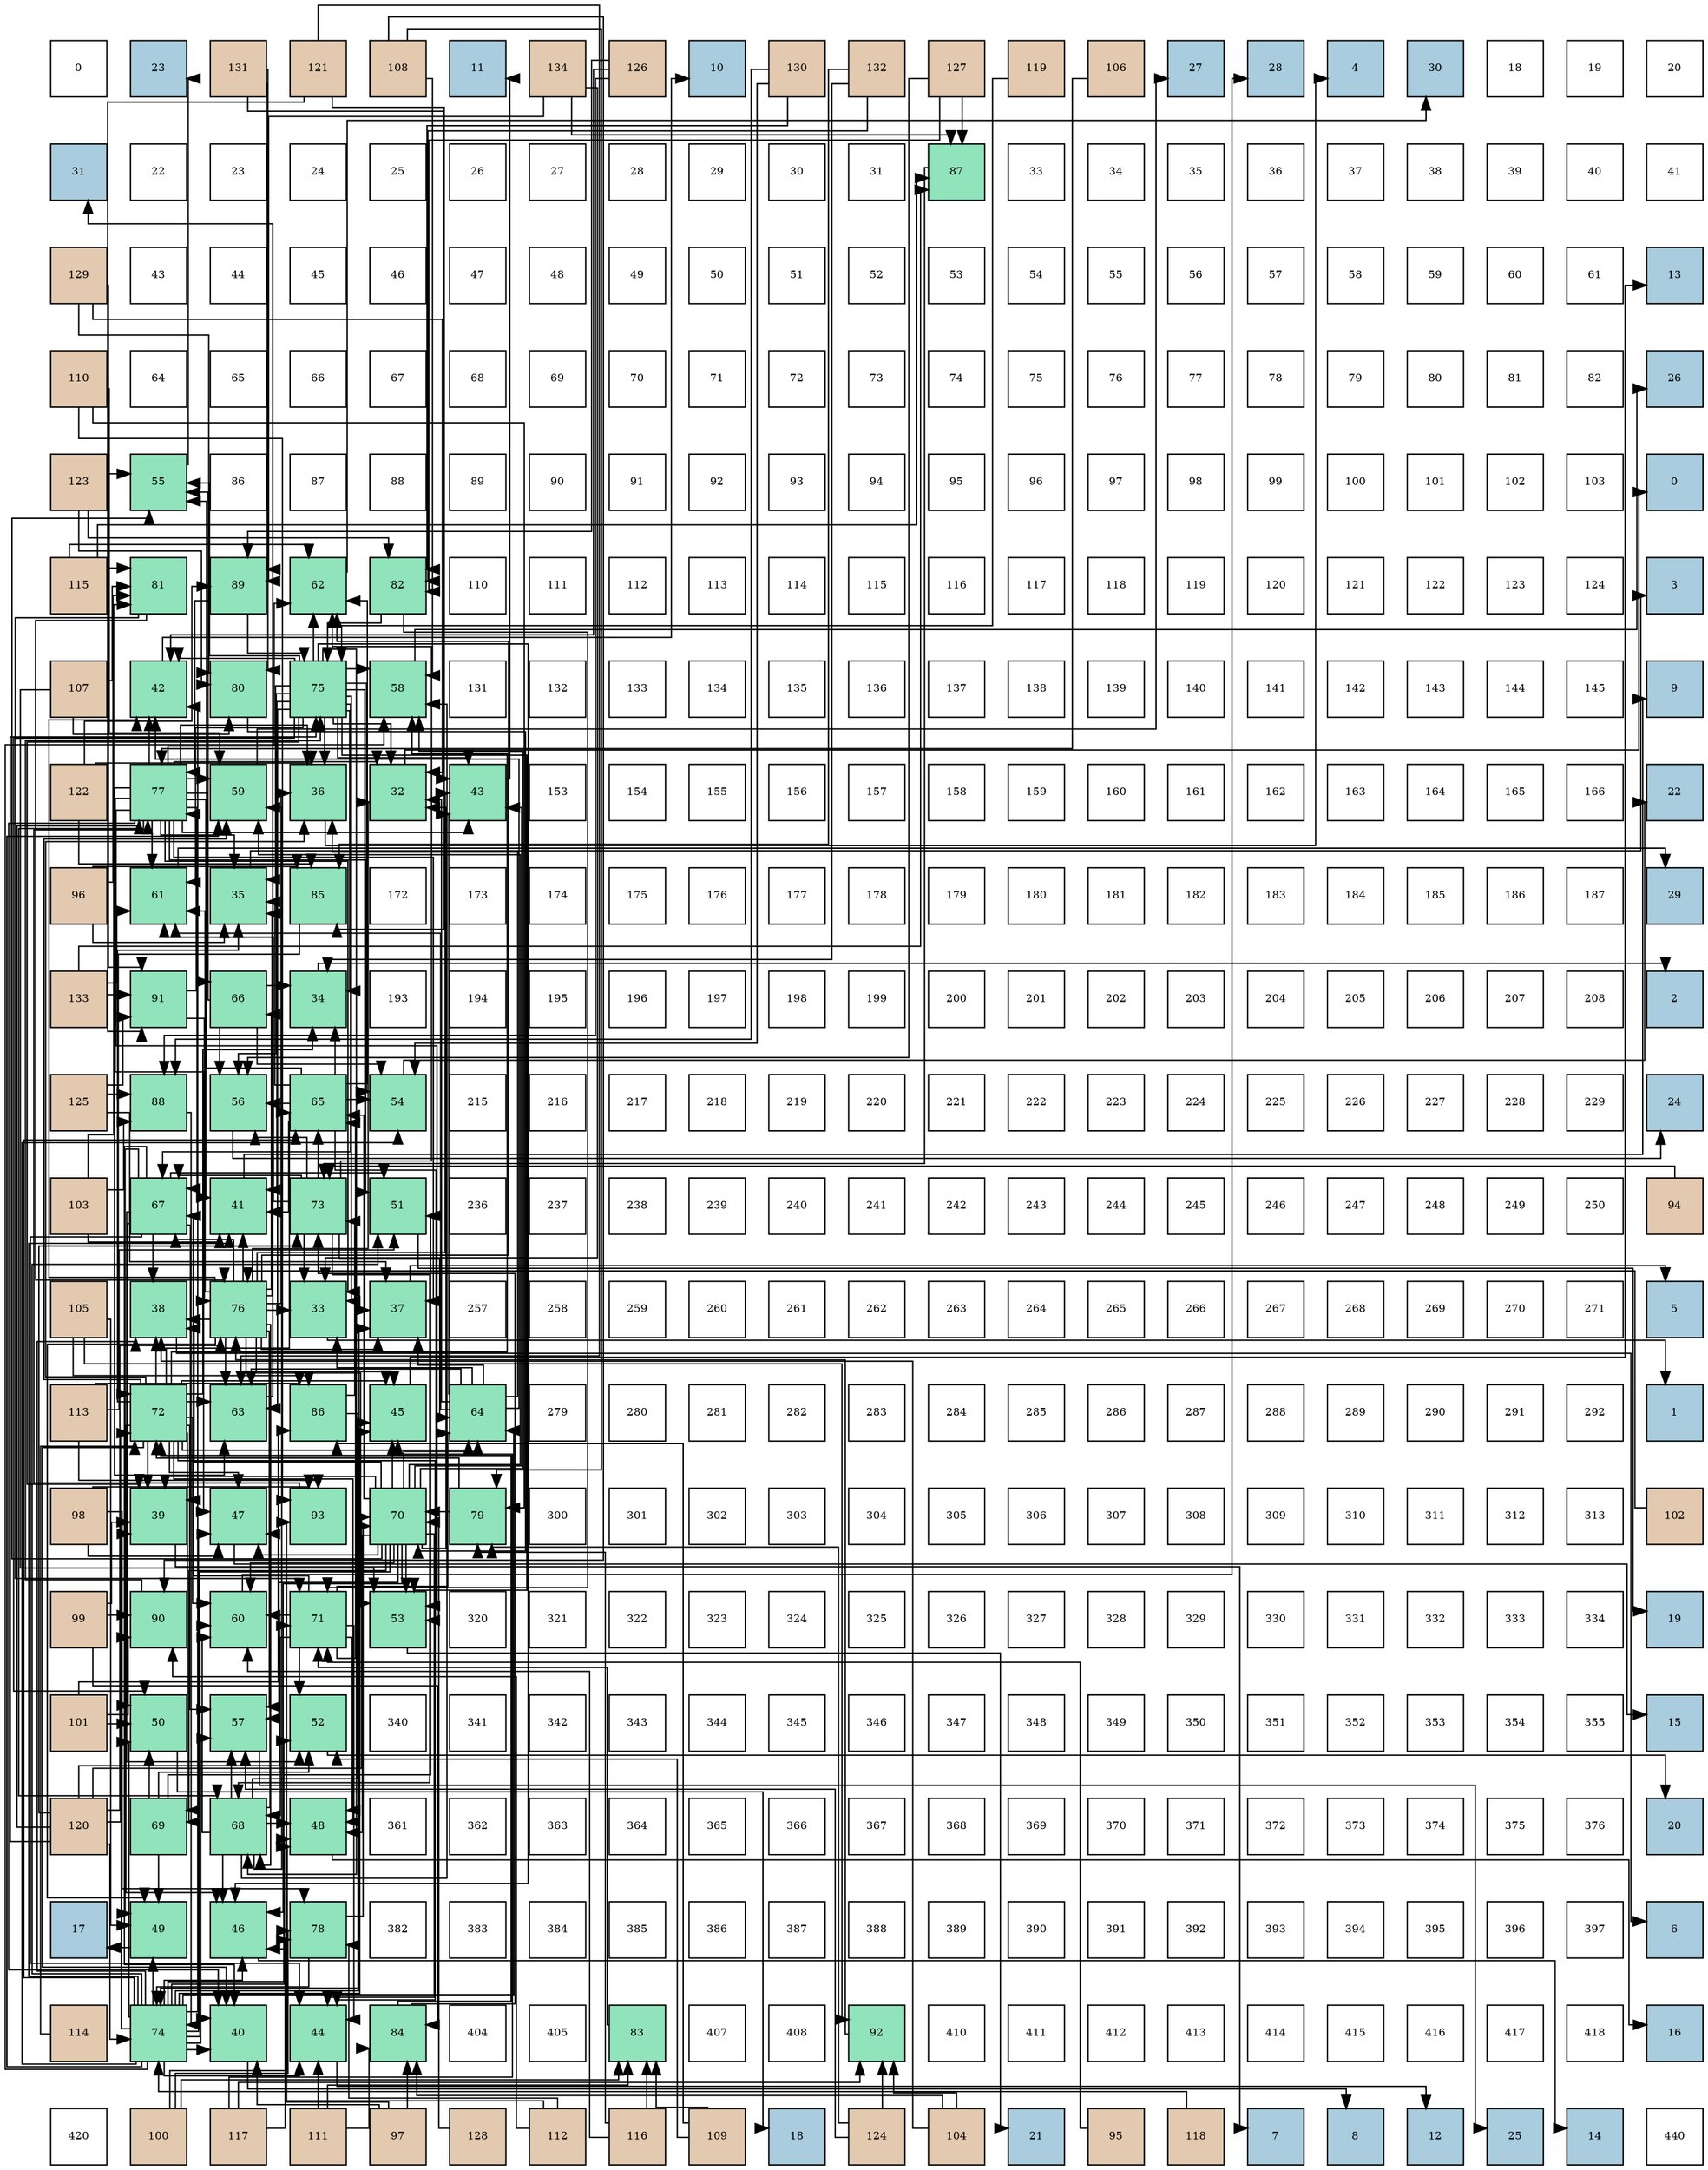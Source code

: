 digraph layout{
 rankdir=TB;
 splines=ortho;
 node [style=filled shape=square fixedsize=true width=0.6];
0[label="0", fontsize=8, fillcolor="#ffffff"];
1[label="23", fontsize=8, fillcolor="#a9ccde"];
2[label="131", fontsize=8, fillcolor="#e3c9af"];
3[label="121", fontsize=8, fillcolor="#e3c9af"];
4[label="108", fontsize=8, fillcolor="#e3c9af"];
5[label="11", fontsize=8, fillcolor="#a9ccde"];
6[label="134", fontsize=8, fillcolor="#e3c9af"];
7[label="126", fontsize=8, fillcolor="#e3c9af"];
8[label="10", fontsize=8, fillcolor="#a9ccde"];
9[label="130", fontsize=8, fillcolor="#e3c9af"];
10[label="132", fontsize=8, fillcolor="#e3c9af"];
11[label="127", fontsize=8, fillcolor="#e3c9af"];
12[label="119", fontsize=8, fillcolor="#e3c9af"];
13[label="106", fontsize=8, fillcolor="#e3c9af"];
14[label="27", fontsize=8, fillcolor="#a9ccde"];
15[label="28", fontsize=8, fillcolor="#a9ccde"];
16[label="4", fontsize=8, fillcolor="#a9ccde"];
17[label="30", fontsize=8, fillcolor="#a9ccde"];
18[label="18", fontsize=8, fillcolor="#ffffff"];
19[label="19", fontsize=8, fillcolor="#ffffff"];
20[label="20", fontsize=8, fillcolor="#ffffff"];
21[label="31", fontsize=8, fillcolor="#a9ccde"];
22[label="22", fontsize=8, fillcolor="#ffffff"];
23[label="23", fontsize=8, fillcolor="#ffffff"];
24[label="24", fontsize=8, fillcolor="#ffffff"];
25[label="25", fontsize=8, fillcolor="#ffffff"];
26[label="26", fontsize=8, fillcolor="#ffffff"];
27[label="27", fontsize=8, fillcolor="#ffffff"];
28[label="28", fontsize=8, fillcolor="#ffffff"];
29[label="29", fontsize=8, fillcolor="#ffffff"];
30[label="30", fontsize=8, fillcolor="#ffffff"];
31[label="31", fontsize=8, fillcolor="#ffffff"];
32[label="87", fontsize=8, fillcolor="#91e3bb"];
33[label="33", fontsize=8, fillcolor="#ffffff"];
34[label="34", fontsize=8, fillcolor="#ffffff"];
35[label="35", fontsize=8, fillcolor="#ffffff"];
36[label="36", fontsize=8, fillcolor="#ffffff"];
37[label="37", fontsize=8, fillcolor="#ffffff"];
38[label="38", fontsize=8, fillcolor="#ffffff"];
39[label="39", fontsize=8, fillcolor="#ffffff"];
40[label="40", fontsize=8, fillcolor="#ffffff"];
41[label="41", fontsize=8, fillcolor="#ffffff"];
42[label="129", fontsize=8, fillcolor="#e3c9af"];
43[label="43", fontsize=8, fillcolor="#ffffff"];
44[label="44", fontsize=8, fillcolor="#ffffff"];
45[label="45", fontsize=8, fillcolor="#ffffff"];
46[label="46", fontsize=8, fillcolor="#ffffff"];
47[label="47", fontsize=8, fillcolor="#ffffff"];
48[label="48", fontsize=8, fillcolor="#ffffff"];
49[label="49", fontsize=8, fillcolor="#ffffff"];
50[label="50", fontsize=8, fillcolor="#ffffff"];
51[label="51", fontsize=8, fillcolor="#ffffff"];
52[label="52", fontsize=8, fillcolor="#ffffff"];
53[label="53", fontsize=8, fillcolor="#ffffff"];
54[label="54", fontsize=8, fillcolor="#ffffff"];
55[label="55", fontsize=8, fillcolor="#ffffff"];
56[label="56", fontsize=8, fillcolor="#ffffff"];
57[label="57", fontsize=8, fillcolor="#ffffff"];
58[label="58", fontsize=8, fillcolor="#ffffff"];
59[label="59", fontsize=8, fillcolor="#ffffff"];
60[label="60", fontsize=8, fillcolor="#ffffff"];
61[label="61", fontsize=8, fillcolor="#ffffff"];
62[label="13", fontsize=8, fillcolor="#a9ccde"];
63[label="110", fontsize=8, fillcolor="#e3c9af"];
64[label="64", fontsize=8, fillcolor="#ffffff"];
65[label="65", fontsize=8, fillcolor="#ffffff"];
66[label="66", fontsize=8, fillcolor="#ffffff"];
67[label="67", fontsize=8, fillcolor="#ffffff"];
68[label="68", fontsize=8, fillcolor="#ffffff"];
69[label="69", fontsize=8, fillcolor="#ffffff"];
70[label="70", fontsize=8, fillcolor="#ffffff"];
71[label="71", fontsize=8, fillcolor="#ffffff"];
72[label="72", fontsize=8, fillcolor="#ffffff"];
73[label="73", fontsize=8, fillcolor="#ffffff"];
74[label="74", fontsize=8, fillcolor="#ffffff"];
75[label="75", fontsize=8, fillcolor="#ffffff"];
76[label="76", fontsize=8, fillcolor="#ffffff"];
77[label="77", fontsize=8, fillcolor="#ffffff"];
78[label="78", fontsize=8, fillcolor="#ffffff"];
79[label="79", fontsize=8, fillcolor="#ffffff"];
80[label="80", fontsize=8, fillcolor="#ffffff"];
81[label="81", fontsize=8, fillcolor="#ffffff"];
82[label="82", fontsize=8, fillcolor="#ffffff"];
83[label="26", fontsize=8, fillcolor="#a9ccde"];
84[label="123", fontsize=8, fillcolor="#e3c9af"];
85[label="55", fontsize=8, fillcolor="#91e3bb"];
86[label="86", fontsize=8, fillcolor="#ffffff"];
87[label="87", fontsize=8, fillcolor="#ffffff"];
88[label="88", fontsize=8, fillcolor="#ffffff"];
89[label="89", fontsize=8, fillcolor="#ffffff"];
90[label="90", fontsize=8, fillcolor="#ffffff"];
91[label="91", fontsize=8, fillcolor="#ffffff"];
92[label="92", fontsize=8, fillcolor="#ffffff"];
93[label="93", fontsize=8, fillcolor="#ffffff"];
94[label="94", fontsize=8, fillcolor="#ffffff"];
95[label="95", fontsize=8, fillcolor="#ffffff"];
96[label="96", fontsize=8, fillcolor="#ffffff"];
97[label="97", fontsize=8, fillcolor="#ffffff"];
98[label="98", fontsize=8, fillcolor="#ffffff"];
99[label="99", fontsize=8, fillcolor="#ffffff"];
100[label="100", fontsize=8, fillcolor="#ffffff"];
101[label="101", fontsize=8, fillcolor="#ffffff"];
102[label="102", fontsize=8, fillcolor="#ffffff"];
103[label="103", fontsize=8, fillcolor="#ffffff"];
104[label="0", fontsize=8, fillcolor="#a9ccde"];
105[label="115", fontsize=8, fillcolor="#e3c9af"];
106[label="81", fontsize=8, fillcolor="#91e3bb"];
107[label="89", fontsize=8, fillcolor="#91e3bb"];
108[label="62", fontsize=8, fillcolor="#91e3bb"];
109[label="82", fontsize=8, fillcolor="#91e3bb"];
110[label="110", fontsize=8, fillcolor="#ffffff"];
111[label="111", fontsize=8, fillcolor="#ffffff"];
112[label="112", fontsize=8, fillcolor="#ffffff"];
113[label="113", fontsize=8, fillcolor="#ffffff"];
114[label="114", fontsize=8, fillcolor="#ffffff"];
115[label="115", fontsize=8, fillcolor="#ffffff"];
116[label="116", fontsize=8, fillcolor="#ffffff"];
117[label="117", fontsize=8, fillcolor="#ffffff"];
118[label="118", fontsize=8, fillcolor="#ffffff"];
119[label="119", fontsize=8, fillcolor="#ffffff"];
120[label="120", fontsize=8, fillcolor="#ffffff"];
121[label="121", fontsize=8, fillcolor="#ffffff"];
122[label="122", fontsize=8, fillcolor="#ffffff"];
123[label="123", fontsize=8, fillcolor="#ffffff"];
124[label="124", fontsize=8, fillcolor="#ffffff"];
125[label="3", fontsize=8, fillcolor="#a9ccde"];
126[label="107", fontsize=8, fillcolor="#e3c9af"];
127[label="42", fontsize=8, fillcolor="#91e3bb"];
128[label="80", fontsize=8, fillcolor="#91e3bb"];
129[label="75", fontsize=8, fillcolor="#91e3bb"];
130[label="58", fontsize=8, fillcolor="#91e3bb"];
131[label="131", fontsize=8, fillcolor="#ffffff"];
132[label="132", fontsize=8, fillcolor="#ffffff"];
133[label="133", fontsize=8, fillcolor="#ffffff"];
134[label="134", fontsize=8, fillcolor="#ffffff"];
135[label="135", fontsize=8, fillcolor="#ffffff"];
136[label="136", fontsize=8, fillcolor="#ffffff"];
137[label="137", fontsize=8, fillcolor="#ffffff"];
138[label="138", fontsize=8, fillcolor="#ffffff"];
139[label="139", fontsize=8, fillcolor="#ffffff"];
140[label="140", fontsize=8, fillcolor="#ffffff"];
141[label="141", fontsize=8, fillcolor="#ffffff"];
142[label="142", fontsize=8, fillcolor="#ffffff"];
143[label="143", fontsize=8, fillcolor="#ffffff"];
144[label="144", fontsize=8, fillcolor="#ffffff"];
145[label="145", fontsize=8, fillcolor="#ffffff"];
146[label="9", fontsize=8, fillcolor="#a9ccde"];
147[label="122", fontsize=8, fillcolor="#e3c9af"];
148[label="77", fontsize=8, fillcolor="#91e3bb"];
149[label="59", fontsize=8, fillcolor="#91e3bb"];
150[label="36", fontsize=8, fillcolor="#91e3bb"];
151[label="32", fontsize=8, fillcolor="#91e3bb"];
152[label="43", fontsize=8, fillcolor="#91e3bb"];
153[label="153", fontsize=8, fillcolor="#ffffff"];
154[label="154", fontsize=8, fillcolor="#ffffff"];
155[label="155", fontsize=8, fillcolor="#ffffff"];
156[label="156", fontsize=8, fillcolor="#ffffff"];
157[label="157", fontsize=8, fillcolor="#ffffff"];
158[label="158", fontsize=8, fillcolor="#ffffff"];
159[label="159", fontsize=8, fillcolor="#ffffff"];
160[label="160", fontsize=8, fillcolor="#ffffff"];
161[label="161", fontsize=8, fillcolor="#ffffff"];
162[label="162", fontsize=8, fillcolor="#ffffff"];
163[label="163", fontsize=8, fillcolor="#ffffff"];
164[label="164", fontsize=8, fillcolor="#ffffff"];
165[label="165", fontsize=8, fillcolor="#ffffff"];
166[label="166", fontsize=8, fillcolor="#ffffff"];
167[label="22", fontsize=8, fillcolor="#a9ccde"];
168[label="96", fontsize=8, fillcolor="#e3c9af"];
169[label="61", fontsize=8, fillcolor="#91e3bb"];
170[label="35", fontsize=8, fillcolor="#91e3bb"];
171[label="85", fontsize=8, fillcolor="#91e3bb"];
172[label="172", fontsize=8, fillcolor="#ffffff"];
173[label="173", fontsize=8, fillcolor="#ffffff"];
174[label="174", fontsize=8, fillcolor="#ffffff"];
175[label="175", fontsize=8, fillcolor="#ffffff"];
176[label="176", fontsize=8, fillcolor="#ffffff"];
177[label="177", fontsize=8, fillcolor="#ffffff"];
178[label="178", fontsize=8, fillcolor="#ffffff"];
179[label="179", fontsize=8, fillcolor="#ffffff"];
180[label="180", fontsize=8, fillcolor="#ffffff"];
181[label="181", fontsize=8, fillcolor="#ffffff"];
182[label="182", fontsize=8, fillcolor="#ffffff"];
183[label="183", fontsize=8, fillcolor="#ffffff"];
184[label="184", fontsize=8, fillcolor="#ffffff"];
185[label="185", fontsize=8, fillcolor="#ffffff"];
186[label="186", fontsize=8, fillcolor="#ffffff"];
187[label="187", fontsize=8, fillcolor="#ffffff"];
188[label="29", fontsize=8, fillcolor="#a9ccde"];
189[label="133", fontsize=8, fillcolor="#e3c9af"];
190[label="91", fontsize=8, fillcolor="#91e3bb"];
191[label="66", fontsize=8, fillcolor="#91e3bb"];
192[label="34", fontsize=8, fillcolor="#91e3bb"];
193[label="193", fontsize=8, fillcolor="#ffffff"];
194[label="194", fontsize=8, fillcolor="#ffffff"];
195[label="195", fontsize=8, fillcolor="#ffffff"];
196[label="196", fontsize=8, fillcolor="#ffffff"];
197[label="197", fontsize=8, fillcolor="#ffffff"];
198[label="198", fontsize=8, fillcolor="#ffffff"];
199[label="199", fontsize=8, fillcolor="#ffffff"];
200[label="200", fontsize=8, fillcolor="#ffffff"];
201[label="201", fontsize=8, fillcolor="#ffffff"];
202[label="202", fontsize=8, fillcolor="#ffffff"];
203[label="203", fontsize=8, fillcolor="#ffffff"];
204[label="204", fontsize=8, fillcolor="#ffffff"];
205[label="205", fontsize=8, fillcolor="#ffffff"];
206[label="206", fontsize=8, fillcolor="#ffffff"];
207[label="207", fontsize=8, fillcolor="#ffffff"];
208[label="208", fontsize=8, fillcolor="#ffffff"];
209[label="2", fontsize=8, fillcolor="#a9ccde"];
210[label="125", fontsize=8, fillcolor="#e3c9af"];
211[label="88", fontsize=8, fillcolor="#91e3bb"];
212[label="56", fontsize=8, fillcolor="#91e3bb"];
213[label="65", fontsize=8, fillcolor="#91e3bb"];
214[label="54", fontsize=8, fillcolor="#91e3bb"];
215[label="215", fontsize=8, fillcolor="#ffffff"];
216[label="216", fontsize=8, fillcolor="#ffffff"];
217[label="217", fontsize=8, fillcolor="#ffffff"];
218[label="218", fontsize=8, fillcolor="#ffffff"];
219[label="219", fontsize=8, fillcolor="#ffffff"];
220[label="220", fontsize=8, fillcolor="#ffffff"];
221[label="221", fontsize=8, fillcolor="#ffffff"];
222[label="222", fontsize=8, fillcolor="#ffffff"];
223[label="223", fontsize=8, fillcolor="#ffffff"];
224[label="224", fontsize=8, fillcolor="#ffffff"];
225[label="225", fontsize=8, fillcolor="#ffffff"];
226[label="226", fontsize=8, fillcolor="#ffffff"];
227[label="227", fontsize=8, fillcolor="#ffffff"];
228[label="228", fontsize=8, fillcolor="#ffffff"];
229[label="229", fontsize=8, fillcolor="#ffffff"];
230[label="24", fontsize=8, fillcolor="#a9ccde"];
231[label="103", fontsize=8, fillcolor="#e3c9af"];
232[label="67", fontsize=8, fillcolor="#91e3bb"];
233[label="41", fontsize=8, fillcolor="#91e3bb"];
234[label="73", fontsize=8, fillcolor="#91e3bb"];
235[label="51", fontsize=8, fillcolor="#91e3bb"];
236[label="236", fontsize=8, fillcolor="#ffffff"];
237[label="237", fontsize=8, fillcolor="#ffffff"];
238[label="238", fontsize=8, fillcolor="#ffffff"];
239[label="239", fontsize=8, fillcolor="#ffffff"];
240[label="240", fontsize=8, fillcolor="#ffffff"];
241[label="241", fontsize=8, fillcolor="#ffffff"];
242[label="242", fontsize=8, fillcolor="#ffffff"];
243[label="243", fontsize=8, fillcolor="#ffffff"];
244[label="244", fontsize=8, fillcolor="#ffffff"];
245[label="245", fontsize=8, fillcolor="#ffffff"];
246[label="246", fontsize=8, fillcolor="#ffffff"];
247[label="247", fontsize=8, fillcolor="#ffffff"];
248[label="248", fontsize=8, fillcolor="#ffffff"];
249[label="249", fontsize=8, fillcolor="#ffffff"];
250[label="250", fontsize=8, fillcolor="#ffffff"];
251[label="94", fontsize=8, fillcolor="#e3c9af"];
252[label="105", fontsize=8, fillcolor="#e3c9af"];
253[label="38", fontsize=8, fillcolor="#91e3bb"];
254[label="76", fontsize=8, fillcolor="#91e3bb"];
255[label="33", fontsize=8, fillcolor="#91e3bb"];
256[label="37", fontsize=8, fillcolor="#91e3bb"];
257[label="257", fontsize=8, fillcolor="#ffffff"];
258[label="258", fontsize=8, fillcolor="#ffffff"];
259[label="259", fontsize=8, fillcolor="#ffffff"];
260[label="260", fontsize=8, fillcolor="#ffffff"];
261[label="261", fontsize=8, fillcolor="#ffffff"];
262[label="262", fontsize=8, fillcolor="#ffffff"];
263[label="263", fontsize=8, fillcolor="#ffffff"];
264[label="264", fontsize=8, fillcolor="#ffffff"];
265[label="265", fontsize=8, fillcolor="#ffffff"];
266[label="266", fontsize=8, fillcolor="#ffffff"];
267[label="267", fontsize=8, fillcolor="#ffffff"];
268[label="268", fontsize=8, fillcolor="#ffffff"];
269[label="269", fontsize=8, fillcolor="#ffffff"];
270[label="270", fontsize=8, fillcolor="#ffffff"];
271[label="271", fontsize=8, fillcolor="#ffffff"];
272[label="5", fontsize=8, fillcolor="#a9ccde"];
273[label="113", fontsize=8, fillcolor="#e3c9af"];
274[label="72", fontsize=8, fillcolor="#91e3bb"];
275[label="63", fontsize=8, fillcolor="#91e3bb"];
276[label="86", fontsize=8, fillcolor="#91e3bb"];
277[label="45", fontsize=8, fillcolor="#91e3bb"];
278[label="64", fontsize=8, fillcolor="#91e3bb"];
279[label="279", fontsize=8, fillcolor="#ffffff"];
280[label="280", fontsize=8, fillcolor="#ffffff"];
281[label="281", fontsize=8, fillcolor="#ffffff"];
282[label="282", fontsize=8, fillcolor="#ffffff"];
283[label="283", fontsize=8, fillcolor="#ffffff"];
284[label="284", fontsize=8, fillcolor="#ffffff"];
285[label="285", fontsize=8, fillcolor="#ffffff"];
286[label="286", fontsize=8, fillcolor="#ffffff"];
287[label="287", fontsize=8, fillcolor="#ffffff"];
288[label="288", fontsize=8, fillcolor="#ffffff"];
289[label="289", fontsize=8, fillcolor="#ffffff"];
290[label="290", fontsize=8, fillcolor="#ffffff"];
291[label="291", fontsize=8, fillcolor="#ffffff"];
292[label="292", fontsize=8, fillcolor="#ffffff"];
293[label="1", fontsize=8, fillcolor="#a9ccde"];
294[label="98", fontsize=8, fillcolor="#e3c9af"];
295[label="39", fontsize=8, fillcolor="#91e3bb"];
296[label="47", fontsize=8, fillcolor="#91e3bb"];
297[label="93", fontsize=8, fillcolor="#91e3bb"];
298[label="70", fontsize=8, fillcolor="#91e3bb"];
299[label="79", fontsize=8, fillcolor="#91e3bb"];
300[label="300", fontsize=8, fillcolor="#ffffff"];
301[label="301", fontsize=8, fillcolor="#ffffff"];
302[label="302", fontsize=8, fillcolor="#ffffff"];
303[label="303", fontsize=8, fillcolor="#ffffff"];
304[label="304", fontsize=8, fillcolor="#ffffff"];
305[label="305", fontsize=8, fillcolor="#ffffff"];
306[label="306", fontsize=8, fillcolor="#ffffff"];
307[label="307", fontsize=8, fillcolor="#ffffff"];
308[label="308", fontsize=8, fillcolor="#ffffff"];
309[label="309", fontsize=8, fillcolor="#ffffff"];
310[label="310", fontsize=8, fillcolor="#ffffff"];
311[label="311", fontsize=8, fillcolor="#ffffff"];
312[label="312", fontsize=8, fillcolor="#ffffff"];
313[label="313", fontsize=8, fillcolor="#ffffff"];
314[label="102", fontsize=8, fillcolor="#e3c9af"];
315[label="99", fontsize=8, fillcolor="#e3c9af"];
316[label="90", fontsize=8, fillcolor="#91e3bb"];
317[label="60", fontsize=8, fillcolor="#91e3bb"];
318[label="71", fontsize=8, fillcolor="#91e3bb"];
319[label="53", fontsize=8, fillcolor="#91e3bb"];
320[label="320", fontsize=8, fillcolor="#ffffff"];
321[label="321", fontsize=8, fillcolor="#ffffff"];
322[label="322", fontsize=8, fillcolor="#ffffff"];
323[label="323", fontsize=8, fillcolor="#ffffff"];
324[label="324", fontsize=8, fillcolor="#ffffff"];
325[label="325", fontsize=8, fillcolor="#ffffff"];
326[label="326", fontsize=8, fillcolor="#ffffff"];
327[label="327", fontsize=8, fillcolor="#ffffff"];
328[label="328", fontsize=8, fillcolor="#ffffff"];
329[label="329", fontsize=8, fillcolor="#ffffff"];
330[label="330", fontsize=8, fillcolor="#ffffff"];
331[label="331", fontsize=8, fillcolor="#ffffff"];
332[label="332", fontsize=8, fillcolor="#ffffff"];
333[label="333", fontsize=8, fillcolor="#ffffff"];
334[label="334", fontsize=8, fillcolor="#ffffff"];
335[label="19", fontsize=8, fillcolor="#a9ccde"];
336[label="101", fontsize=8, fillcolor="#e3c9af"];
337[label="50", fontsize=8, fillcolor="#91e3bb"];
338[label="57", fontsize=8, fillcolor="#91e3bb"];
339[label="52", fontsize=8, fillcolor="#91e3bb"];
340[label="340", fontsize=8, fillcolor="#ffffff"];
341[label="341", fontsize=8, fillcolor="#ffffff"];
342[label="342", fontsize=8, fillcolor="#ffffff"];
343[label="343", fontsize=8, fillcolor="#ffffff"];
344[label="344", fontsize=8, fillcolor="#ffffff"];
345[label="345", fontsize=8, fillcolor="#ffffff"];
346[label="346", fontsize=8, fillcolor="#ffffff"];
347[label="347", fontsize=8, fillcolor="#ffffff"];
348[label="348", fontsize=8, fillcolor="#ffffff"];
349[label="349", fontsize=8, fillcolor="#ffffff"];
350[label="350", fontsize=8, fillcolor="#ffffff"];
351[label="351", fontsize=8, fillcolor="#ffffff"];
352[label="352", fontsize=8, fillcolor="#ffffff"];
353[label="353", fontsize=8, fillcolor="#ffffff"];
354[label="354", fontsize=8, fillcolor="#ffffff"];
355[label="355", fontsize=8, fillcolor="#ffffff"];
356[label="15", fontsize=8, fillcolor="#a9ccde"];
357[label="120", fontsize=8, fillcolor="#e3c9af"];
358[label="69", fontsize=8, fillcolor="#91e3bb"];
359[label="68", fontsize=8, fillcolor="#91e3bb"];
360[label="48", fontsize=8, fillcolor="#91e3bb"];
361[label="361", fontsize=8, fillcolor="#ffffff"];
362[label="362", fontsize=8, fillcolor="#ffffff"];
363[label="363", fontsize=8, fillcolor="#ffffff"];
364[label="364", fontsize=8, fillcolor="#ffffff"];
365[label="365", fontsize=8, fillcolor="#ffffff"];
366[label="366", fontsize=8, fillcolor="#ffffff"];
367[label="367", fontsize=8, fillcolor="#ffffff"];
368[label="368", fontsize=8, fillcolor="#ffffff"];
369[label="369", fontsize=8, fillcolor="#ffffff"];
370[label="370", fontsize=8, fillcolor="#ffffff"];
371[label="371", fontsize=8, fillcolor="#ffffff"];
372[label="372", fontsize=8, fillcolor="#ffffff"];
373[label="373", fontsize=8, fillcolor="#ffffff"];
374[label="374", fontsize=8, fillcolor="#ffffff"];
375[label="375", fontsize=8, fillcolor="#ffffff"];
376[label="376", fontsize=8, fillcolor="#ffffff"];
377[label="20", fontsize=8, fillcolor="#a9ccde"];
378[label="17", fontsize=8, fillcolor="#a9ccde"];
379[label="49", fontsize=8, fillcolor="#91e3bb"];
380[label="46", fontsize=8, fillcolor="#91e3bb"];
381[label="78", fontsize=8, fillcolor="#91e3bb"];
382[label="382", fontsize=8, fillcolor="#ffffff"];
383[label="383", fontsize=8, fillcolor="#ffffff"];
384[label="384", fontsize=8, fillcolor="#ffffff"];
385[label="385", fontsize=8, fillcolor="#ffffff"];
386[label="386", fontsize=8, fillcolor="#ffffff"];
387[label="387", fontsize=8, fillcolor="#ffffff"];
388[label="388", fontsize=8, fillcolor="#ffffff"];
389[label="389", fontsize=8, fillcolor="#ffffff"];
390[label="390", fontsize=8, fillcolor="#ffffff"];
391[label="391", fontsize=8, fillcolor="#ffffff"];
392[label="392", fontsize=8, fillcolor="#ffffff"];
393[label="393", fontsize=8, fillcolor="#ffffff"];
394[label="394", fontsize=8, fillcolor="#ffffff"];
395[label="395", fontsize=8, fillcolor="#ffffff"];
396[label="396", fontsize=8, fillcolor="#ffffff"];
397[label="397", fontsize=8, fillcolor="#ffffff"];
398[label="6", fontsize=8, fillcolor="#a9ccde"];
399[label="114", fontsize=8, fillcolor="#e3c9af"];
400[label="74", fontsize=8, fillcolor="#91e3bb"];
401[label="40", fontsize=8, fillcolor="#91e3bb"];
402[label="44", fontsize=8, fillcolor="#91e3bb"];
403[label="84", fontsize=8, fillcolor="#91e3bb"];
404[label="404", fontsize=8, fillcolor="#ffffff"];
405[label="405", fontsize=8, fillcolor="#ffffff"];
406[label="83", fontsize=8, fillcolor="#91e3bb"];
407[label="407", fontsize=8, fillcolor="#ffffff"];
408[label="408", fontsize=8, fillcolor="#ffffff"];
409[label="92", fontsize=8, fillcolor="#91e3bb"];
410[label="410", fontsize=8, fillcolor="#ffffff"];
411[label="411", fontsize=8, fillcolor="#ffffff"];
412[label="412", fontsize=8, fillcolor="#ffffff"];
413[label="413", fontsize=8, fillcolor="#ffffff"];
414[label="414", fontsize=8, fillcolor="#ffffff"];
415[label="415", fontsize=8, fillcolor="#ffffff"];
416[label="416", fontsize=8, fillcolor="#ffffff"];
417[label="417", fontsize=8, fillcolor="#ffffff"];
418[label="418", fontsize=8, fillcolor="#ffffff"];
419[label="16", fontsize=8, fillcolor="#a9ccde"];
420[label="420", fontsize=8, fillcolor="#ffffff"];
421[label="100", fontsize=8, fillcolor="#e3c9af"];
422[label="117", fontsize=8, fillcolor="#e3c9af"];
423[label="111", fontsize=8, fillcolor="#e3c9af"];
424[label="97", fontsize=8, fillcolor="#e3c9af"];
425[label="128", fontsize=8, fillcolor="#e3c9af"];
426[label="112", fontsize=8, fillcolor="#e3c9af"];
427[label="116", fontsize=8, fillcolor="#e3c9af"];
428[label="109", fontsize=8, fillcolor="#e3c9af"];
429[label="18", fontsize=8, fillcolor="#a9ccde"];
430[label="124", fontsize=8, fillcolor="#e3c9af"];
431[label="104", fontsize=8, fillcolor="#e3c9af"];
432[label="21", fontsize=8, fillcolor="#a9ccde"];
433[label="95", fontsize=8, fillcolor="#e3c9af"];
434[label="118", fontsize=8, fillcolor="#e3c9af"];
435[label="7", fontsize=8, fillcolor="#a9ccde"];
436[label="8", fontsize=8, fillcolor="#a9ccde"];
437[label="12", fontsize=8, fillcolor="#a9ccde"];
438[label="25", fontsize=8, fillcolor="#a9ccde"];
439[label="14", fontsize=8, fillcolor="#a9ccde"];
440[label="440", fontsize=8, fillcolor="#ffffff"];
edge [constraint=false, style=vis];151 -> 104;
255 -> 293;
192 -> 209;
170 -> 125;
150 -> 16;
256 -> 272;
253 -> 398;
295 -> 435;
401 -> 436;
233 -> 146;
127 -> 8;
152 -> 5;
402 -> 437;
277 -> 62;
380 -> 439;
296 -> 356;
360 -> 419;
379 -> 378;
337 -> 429;
235 -> 335;
339 -> 377;
319 -> 432;
214 -> 167;
85 -> 1;
212 -> 230;
338 -> 438;
130 -> 83;
149 -> 14;
317 -> 15;
169 -> 188;
108 -> 17;
275 -> 21;
278 -> 151;
278 -> 255;
278 -> 150;
278 -> 256;
278 -> 127;
278 -> 152;
278 -> 169;
278 -> 275;
213 -> 192;
213 -> 170;
213 -> 233;
213 -> 319;
213 -> 214;
213 -> 85;
213 -> 212;
213 -> 108;
191 -> 192;
191 -> 214;
191 -> 85;
191 -> 212;
232 -> 253;
232 -> 295;
232 -> 401;
232 -> 402;
232 -> 379;
232 -> 337;
232 -> 235;
232 -> 339;
359 -> 277;
359 -> 380;
359 -> 296;
359 -> 360;
359 -> 338;
359 -> 130;
359 -> 149;
359 -> 317;
358 -> 379;
358 -> 337;
358 -> 235;
358 -> 339;
298 -> 151;
298 -> 253;
298 -> 295;
298 -> 401;
298 -> 152;
298 -> 402;
298 -> 277;
298 -> 380;
298 -> 296;
298 -> 360;
298 -> 319;
298 -> 85;
298 -> 338;
298 -> 130;
298 -> 149;
298 -> 317;
298 -> 278;
298 -> 213;
298 -> 358;
318 -> 402;
318 -> 360;
318 -> 339;
318 -> 317;
318 -> 278;
318 -> 213;
318 -> 232;
318 -> 359;
274 -> 192;
274 -> 170;
274 -> 150;
274 -> 253;
274 -> 295;
274 -> 401;
274 -> 402;
274 -> 277;
274 -> 380;
274 -> 296;
274 -> 360;
274 -> 338;
274 -> 130;
274 -> 149;
274 -> 317;
274 -> 275;
274 -> 278;
274 -> 213;
274 -> 358;
234 -> 255;
234 -> 212;
234 -> 169;
234 -> 108;
234 -> 278;
234 -> 213;
234 -> 232;
234 -> 359;
400 -> 256;
400 -> 253;
400 -> 295;
400 -> 401;
400 -> 233;
400 -> 127;
400 -> 402;
400 -> 277;
400 -> 380;
400 -> 296;
400 -> 360;
400 -> 379;
400 -> 337;
400 -> 235;
400 -> 339;
400 -> 214;
400 -> 338;
400 -> 130;
400 -> 149;
400 -> 317;
400 -> 278;
400 -> 213;
129 -> 151;
129 -> 255;
129 -> 192;
129 -> 170;
129 -> 150;
129 -> 256;
129 -> 295;
129 -> 233;
129 -> 127;
129 -> 152;
129 -> 380;
129 -> 337;
129 -> 319;
129 -> 214;
129 -> 85;
129 -> 212;
129 -> 130;
129 -> 169;
129 -> 108;
129 -> 275;
129 -> 232;
129 -> 359;
254 -> 151;
254 -> 255;
254 -> 170;
254 -> 150;
254 -> 256;
254 -> 253;
254 -> 233;
254 -> 127;
254 -> 152;
254 -> 277;
254 -> 379;
254 -> 319;
254 -> 338;
254 -> 169;
254 -> 108;
254 -> 275;
254 -> 191;
254 -> 232;
254 -> 359;
148 -> 151;
148 -> 255;
148 -> 170;
148 -> 150;
148 -> 256;
148 -> 401;
148 -> 233;
148 -> 127;
148 -> 152;
148 -> 296;
148 -> 235;
148 -> 319;
148 -> 149;
148 -> 169;
148 -> 108;
148 -> 275;
148 -> 191;
148 -> 232;
148 -> 359;
381 -> 298;
381 -> 400;
299 -> 298;
299 -> 274;
128 -> 298;
106 -> 318;
106 -> 254;
109 -> 318;
109 -> 129;
406 -> 318;
403 -> 274;
403 -> 234;
171 -> 274;
276 -> 234;
276 -> 400;
32 -> 234;
211 -> 400;
107 -> 129;
107 -> 148;
316 -> 129;
190 -> 254;
190 -> 148;
409 -> 254;
297 -> 148;
251 -> 234;
433 -> 318;
168 -> 170;
168 -> 106;
168 -> 171;
424 -> 401;
424 -> 403;
424 -> 297;
294 -> 296;
294 -> 381;
294 -> 297;
315 -> 295;
315 -> 403;
315 -> 316;
421 -> 360;
421 -> 381;
421 -> 406;
336 -> 337;
336 -> 276;
336 -> 316;
314 -> 254;
231 -> 233;
231 -> 106;
231 -> 211;
431 -> 253;
431 -> 403;
431 -> 409;
252 -> 379;
252 -> 276;
252 -> 409;
13 -> 148;
126 -> 319;
126 -> 128;
126 -> 106;
4 -> 130;
4 -> 299;
4 -> 316;
428 -> 339;
428 -> 406;
428 -> 276;
63 -> 149;
63 -> 299;
63 -> 297;
423 -> 402;
423 -> 406;
423 -> 403;
426 -> 380;
426 -> 381;
426 -> 316;
273 -> 235;
273 -> 276;
273 -> 297;
399 -> 274;
105 -> 108;
105 -> 106;
105 -> 32;
427 -> 317;
427 -> 299;
427 -> 406;
422 -> 277;
422 -> 381;
422 -> 409;
434 -> 400;
12 -> 129;
357 -> 298;
357 -> 318;
357 -> 274;
357 -> 234;
357 -> 400;
357 -> 129;
357 -> 254;
357 -> 148;
3 -> 275;
3 -> 171;
3 -> 190;
147 -> 150;
147 -> 171;
147 -> 107;
84 -> 85;
84 -> 128;
84 -> 109;
430 -> 338;
430 -> 299;
430 -> 409;
210 -> 256;
210 -> 211;
210 -> 190;
7 -> 127;
7 -> 211;
7 -> 107;
11 -> 212;
11 -> 109;
11 -> 32;
425 -> 298;
42 -> 152;
42 -> 128;
42 -> 190;
9 -> 214;
9 -> 109;
9 -> 211;
2 -> 151;
2 -> 128;
2 -> 107;
10 -> 192;
10 -> 109;
10 -> 171;
189 -> 169;
189 -> 32;
189 -> 190;
6 -> 255;
6 -> 32;
6 -> 107;
edge [constraint=true, style=invis];
0 -> 21 -> 42 -> 63 -> 84 -> 105 -> 126 -> 147 -> 168 -> 189 -> 210 -> 231 -> 252 -> 273 -> 294 -> 315 -> 336 -> 357 -> 378 -> 399 -> 420;
1 -> 22 -> 43 -> 64 -> 85 -> 106 -> 127 -> 148 -> 169 -> 190 -> 211 -> 232 -> 253 -> 274 -> 295 -> 316 -> 337 -> 358 -> 379 -> 400 -> 421;
2 -> 23 -> 44 -> 65 -> 86 -> 107 -> 128 -> 149 -> 170 -> 191 -> 212 -> 233 -> 254 -> 275 -> 296 -> 317 -> 338 -> 359 -> 380 -> 401 -> 422;
3 -> 24 -> 45 -> 66 -> 87 -> 108 -> 129 -> 150 -> 171 -> 192 -> 213 -> 234 -> 255 -> 276 -> 297 -> 318 -> 339 -> 360 -> 381 -> 402 -> 423;
4 -> 25 -> 46 -> 67 -> 88 -> 109 -> 130 -> 151 -> 172 -> 193 -> 214 -> 235 -> 256 -> 277 -> 298 -> 319 -> 340 -> 361 -> 382 -> 403 -> 424;
5 -> 26 -> 47 -> 68 -> 89 -> 110 -> 131 -> 152 -> 173 -> 194 -> 215 -> 236 -> 257 -> 278 -> 299 -> 320 -> 341 -> 362 -> 383 -> 404 -> 425;
6 -> 27 -> 48 -> 69 -> 90 -> 111 -> 132 -> 153 -> 174 -> 195 -> 216 -> 237 -> 258 -> 279 -> 300 -> 321 -> 342 -> 363 -> 384 -> 405 -> 426;
7 -> 28 -> 49 -> 70 -> 91 -> 112 -> 133 -> 154 -> 175 -> 196 -> 217 -> 238 -> 259 -> 280 -> 301 -> 322 -> 343 -> 364 -> 385 -> 406 -> 427;
8 -> 29 -> 50 -> 71 -> 92 -> 113 -> 134 -> 155 -> 176 -> 197 -> 218 -> 239 -> 260 -> 281 -> 302 -> 323 -> 344 -> 365 -> 386 -> 407 -> 428;
9 -> 30 -> 51 -> 72 -> 93 -> 114 -> 135 -> 156 -> 177 -> 198 -> 219 -> 240 -> 261 -> 282 -> 303 -> 324 -> 345 -> 366 -> 387 -> 408 -> 429;
10 -> 31 -> 52 -> 73 -> 94 -> 115 -> 136 -> 157 -> 178 -> 199 -> 220 -> 241 -> 262 -> 283 -> 304 -> 325 -> 346 -> 367 -> 388 -> 409 -> 430;
11 -> 32 -> 53 -> 74 -> 95 -> 116 -> 137 -> 158 -> 179 -> 200 -> 221 -> 242 -> 263 -> 284 -> 305 -> 326 -> 347 -> 368 -> 389 -> 410 -> 431;
12 -> 33 -> 54 -> 75 -> 96 -> 117 -> 138 -> 159 -> 180 -> 201 -> 222 -> 243 -> 264 -> 285 -> 306 -> 327 -> 348 -> 369 -> 390 -> 411 -> 432;
13 -> 34 -> 55 -> 76 -> 97 -> 118 -> 139 -> 160 -> 181 -> 202 -> 223 -> 244 -> 265 -> 286 -> 307 -> 328 -> 349 -> 370 -> 391 -> 412 -> 433;
14 -> 35 -> 56 -> 77 -> 98 -> 119 -> 140 -> 161 -> 182 -> 203 -> 224 -> 245 -> 266 -> 287 -> 308 -> 329 -> 350 -> 371 -> 392 -> 413 -> 434;
15 -> 36 -> 57 -> 78 -> 99 -> 120 -> 141 -> 162 -> 183 -> 204 -> 225 -> 246 -> 267 -> 288 -> 309 -> 330 -> 351 -> 372 -> 393 -> 414 -> 435;
16 -> 37 -> 58 -> 79 -> 100 -> 121 -> 142 -> 163 -> 184 -> 205 -> 226 -> 247 -> 268 -> 289 -> 310 -> 331 -> 352 -> 373 -> 394 -> 415 -> 436;
17 -> 38 -> 59 -> 80 -> 101 -> 122 -> 143 -> 164 -> 185 -> 206 -> 227 -> 248 -> 269 -> 290 -> 311 -> 332 -> 353 -> 374 -> 395 -> 416 -> 437;
18 -> 39 -> 60 -> 81 -> 102 -> 123 -> 144 -> 165 -> 186 -> 207 -> 228 -> 249 -> 270 -> 291 -> 312 -> 333 -> 354 -> 375 -> 396 -> 417 -> 438;
19 -> 40 -> 61 -> 82 -> 103 -> 124 -> 145 -> 166 -> 187 -> 208 -> 229 -> 250 -> 271 -> 292 -> 313 -> 334 -> 355 -> 376 -> 397 -> 418 -> 439;
20 -> 41 -> 62 -> 83 -> 104 -> 125 -> 146 -> 167 -> 188 -> 209 -> 230 -> 251 -> 272 -> 293 -> 314 -> 335 -> 356 -> 377 -> 398 -> 419 -> 440;
rank = same {0 -> 1 -> 2 -> 3 -> 4 -> 5 -> 6 -> 7 -> 8 -> 9 -> 10 -> 11 -> 12 -> 13 -> 14 -> 15 -> 16 -> 17 -> 18 -> 19 -> 20};
rank = same {21 -> 22 -> 23 -> 24 -> 25 -> 26 -> 27 -> 28 -> 29 -> 30 -> 31 -> 32 -> 33 -> 34 -> 35 -> 36 -> 37 -> 38 -> 39 -> 40 -> 41};
rank = same {42 -> 43 -> 44 -> 45 -> 46 -> 47 -> 48 -> 49 -> 50 -> 51 -> 52 -> 53 -> 54 -> 55 -> 56 -> 57 -> 58 -> 59 -> 60 -> 61 -> 62};
rank = same {63 -> 64 -> 65 -> 66 -> 67 -> 68 -> 69 -> 70 -> 71 -> 72 -> 73 -> 74 -> 75 -> 76 -> 77 -> 78 -> 79 -> 80 -> 81 -> 82 -> 83};
rank = same {84 -> 85 -> 86 -> 87 -> 88 -> 89 -> 90 -> 91 -> 92 -> 93 -> 94 -> 95 -> 96 -> 97 -> 98 -> 99 -> 100 -> 101 -> 102 -> 103 -> 104};
rank = same {105 -> 106 -> 107 -> 108 -> 109 -> 110 -> 111 -> 112 -> 113 -> 114 -> 115 -> 116 -> 117 -> 118 -> 119 -> 120 -> 121 -> 122 -> 123 -> 124 -> 125};
rank = same {126 -> 127 -> 128 -> 129 -> 130 -> 131 -> 132 -> 133 -> 134 -> 135 -> 136 -> 137 -> 138 -> 139 -> 140 -> 141 -> 142 -> 143 -> 144 -> 145 -> 146};
rank = same {147 -> 148 -> 149 -> 150 -> 151 -> 152 -> 153 -> 154 -> 155 -> 156 -> 157 -> 158 -> 159 -> 160 -> 161 -> 162 -> 163 -> 164 -> 165 -> 166 -> 167};
rank = same {168 -> 169 -> 170 -> 171 -> 172 -> 173 -> 174 -> 175 -> 176 -> 177 -> 178 -> 179 -> 180 -> 181 -> 182 -> 183 -> 184 -> 185 -> 186 -> 187 -> 188};
rank = same {189 -> 190 -> 191 -> 192 -> 193 -> 194 -> 195 -> 196 -> 197 -> 198 -> 199 -> 200 -> 201 -> 202 -> 203 -> 204 -> 205 -> 206 -> 207 -> 208 -> 209};
rank = same {210 -> 211 -> 212 -> 213 -> 214 -> 215 -> 216 -> 217 -> 218 -> 219 -> 220 -> 221 -> 222 -> 223 -> 224 -> 225 -> 226 -> 227 -> 228 -> 229 -> 230};
rank = same {231 -> 232 -> 233 -> 234 -> 235 -> 236 -> 237 -> 238 -> 239 -> 240 -> 241 -> 242 -> 243 -> 244 -> 245 -> 246 -> 247 -> 248 -> 249 -> 250 -> 251};
rank = same {252 -> 253 -> 254 -> 255 -> 256 -> 257 -> 258 -> 259 -> 260 -> 261 -> 262 -> 263 -> 264 -> 265 -> 266 -> 267 -> 268 -> 269 -> 270 -> 271 -> 272};
rank = same {273 -> 274 -> 275 -> 276 -> 277 -> 278 -> 279 -> 280 -> 281 -> 282 -> 283 -> 284 -> 285 -> 286 -> 287 -> 288 -> 289 -> 290 -> 291 -> 292 -> 293};
rank = same {294 -> 295 -> 296 -> 297 -> 298 -> 299 -> 300 -> 301 -> 302 -> 303 -> 304 -> 305 -> 306 -> 307 -> 308 -> 309 -> 310 -> 311 -> 312 -> 313 -> 314};
rank = same {315 -> 316 -> 317 -> 318 -> 319 -> 320 -> 321 -> 322 -> 323 -> 324 -> 325 -> 326 -> 327 -> 328 -> 329 -> 330 -> 331 -> 332 -> 333 -> 334 -> 335};
rank = same {336 -> 337 -> 338 -> 339 -> 340 -> 341 -> 342 -> 343 -> 344 -> 345 -> 346 -> 347 -> 348 -> 349 -> 350 -> 351 -> 352 -> 353 -> 354 -> 355 -> 356};
rank = same {357 -> 358 -> 359 -> 360 -> 361 -> 362 -> 363 -> 364 -> 365 -> 366 -> 367 -> 368 -> 369 -> 370 -> 371 -> 372 -> 373 -> 374 -> 375 -> 376 -> 377};
rank = same {378 -> 379 -> 380 -> 381 -> 382 -> 383 -> 384 -> 385 -> 386 -> 387 -> 388 -> 389 -> 390 -> 391 -> 392 -> 393 -> 394 -> 395 -> 396 -> 397 -> 398};
rank = same {399 -> 400 -> 401 -> 402 -> 403 -> 404 -> 405 -> 406 -> 407 -> 408 -> 409 -> 410 -> 411 -> 412 -> 413 -> 414 -> 415 -> 416 -> 417 -> 418 -> 419};
rank = same {420 -> 421 -> 422 -> 423 -> 424 -> 425 -> 426 -> 427 -> 428 -> 429 -> 430 -> 431 -> 432 -> 433 -> 434 -> 435 -> 436 -> 437 -> 438 -> 439 -> 440};
}